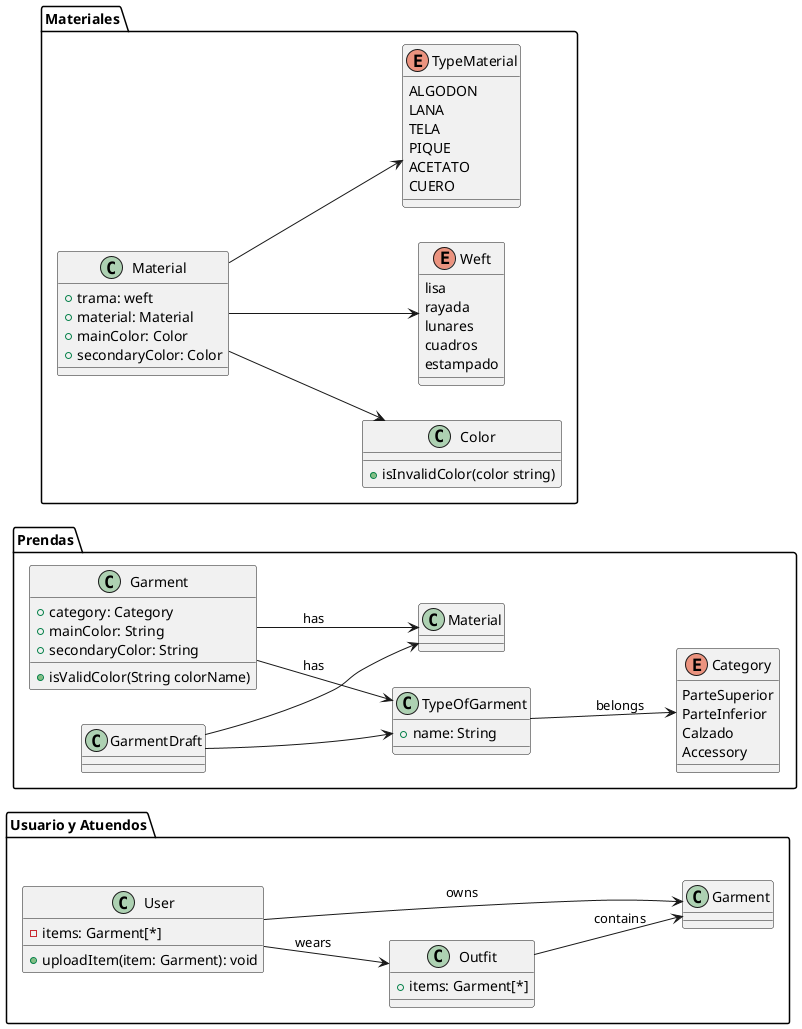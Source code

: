 @startuml
left to right direction

package "Usuario y Atuendos" {
    class User {
        -items: Garment[*]
        +uploadItem(item: Garment): void
    }

    class Outfit {
        +items: Garment[*]
    }

    User --> Garment : owns
    User --> Outfit : wears
    Outfit --> Garment : contains
}

package "Prendas" {
    class Garment {
        +category: Category
        +mainColor: String
        +secondaryColor: String
        +isValidColor(String colorName)
    }

    class GarmentDraft {
    }

    class TypeOfGarment {
        +name: String
    }

    enum Category {
        ParteSuperior
        ParteInferior
        Calzado
        Accessory
    }

    Garment --> TypeOfGarment : has
    Garment --> Material : has
    GarmentDraft --> Material
    GarmentDraft --> TypeOfGarment
    TypeOfGarment --> Category : belongs
}

package "Materiales" {
    class Material {
        +trama: weft
        +material: Material
        +mainColor: Color
        +secondaryColor: Color
    }

    class Color {
        +isInvalidColor(color string)
    }

    enum Weft {
        lisa
        rayada
        lunares
        cuadros
        estampado
    }

    enum TypeMaterial {
        ALGODON
        LANA
        TELA
        PIQUE
        ACETATO
        CUERO
    }

    Material --> TypeMaterial
    Material --> Weft
    Material --> Color
}

@enduml

